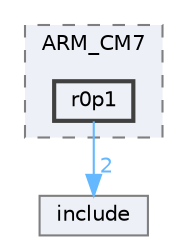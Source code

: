 digraph "D:/Projects/Raspberrypi_pico/pico_freertos_final/freertos_pico2/pico_freertos/FreeRTOS-Kernel/portable/RVDS/ARM_CM7/r0p1"
{
 // LATEX_PDF_SIZE
  bgcolor="transparent";
  edge [fontname=Helvetica,fontsize=10,labelfontname=Helvetica,labelfontsize=10];
  node [fontname=Helvetica,fontsize=10,shape=box,height=0.2,width=0.4];
  compound=true
  subgraph clusterdir_11b18b559b1071a931db10a2a9702731 {
    graph [ bgcolor="#edf0f7", pencolor="grey50", label="ARM_CM7", fontname=Helvetica,fontsize=10 style="filled,dashed", URL="dir_11b18b559b1071a931db10a2a9702731.html",tooltip=""]
  dir_aa5f86fe855bc8b07b411c8bdfed6af5 [label="r0p1", fillcolor="#edf0f7", color="grey25", style="filled,bold", URL="dir_aa5f86fe855bc8b07b411c8bdfed6af5.html",tooltip=""];
  }
  dir_c69ece34c3f150cb2c6f1098178b172a [label="include", fillcolor="#edf0f7", color="grey50", style="filled", URL="dir_c69ece34c3f150cb2c6f1098178b172a.html",tooltip=""];
  dir_aa5f86fe855bc8b07b411c8bdfed6af5->dir_c69ece34c3f150cb2c6f1098178b172a [headlabel="2", labeldistance=1.5 headhref="dir_000192_000125.html" href="dir_000192_000125.html" color="steelblue1" fontcolor="steelblue1"];
}
